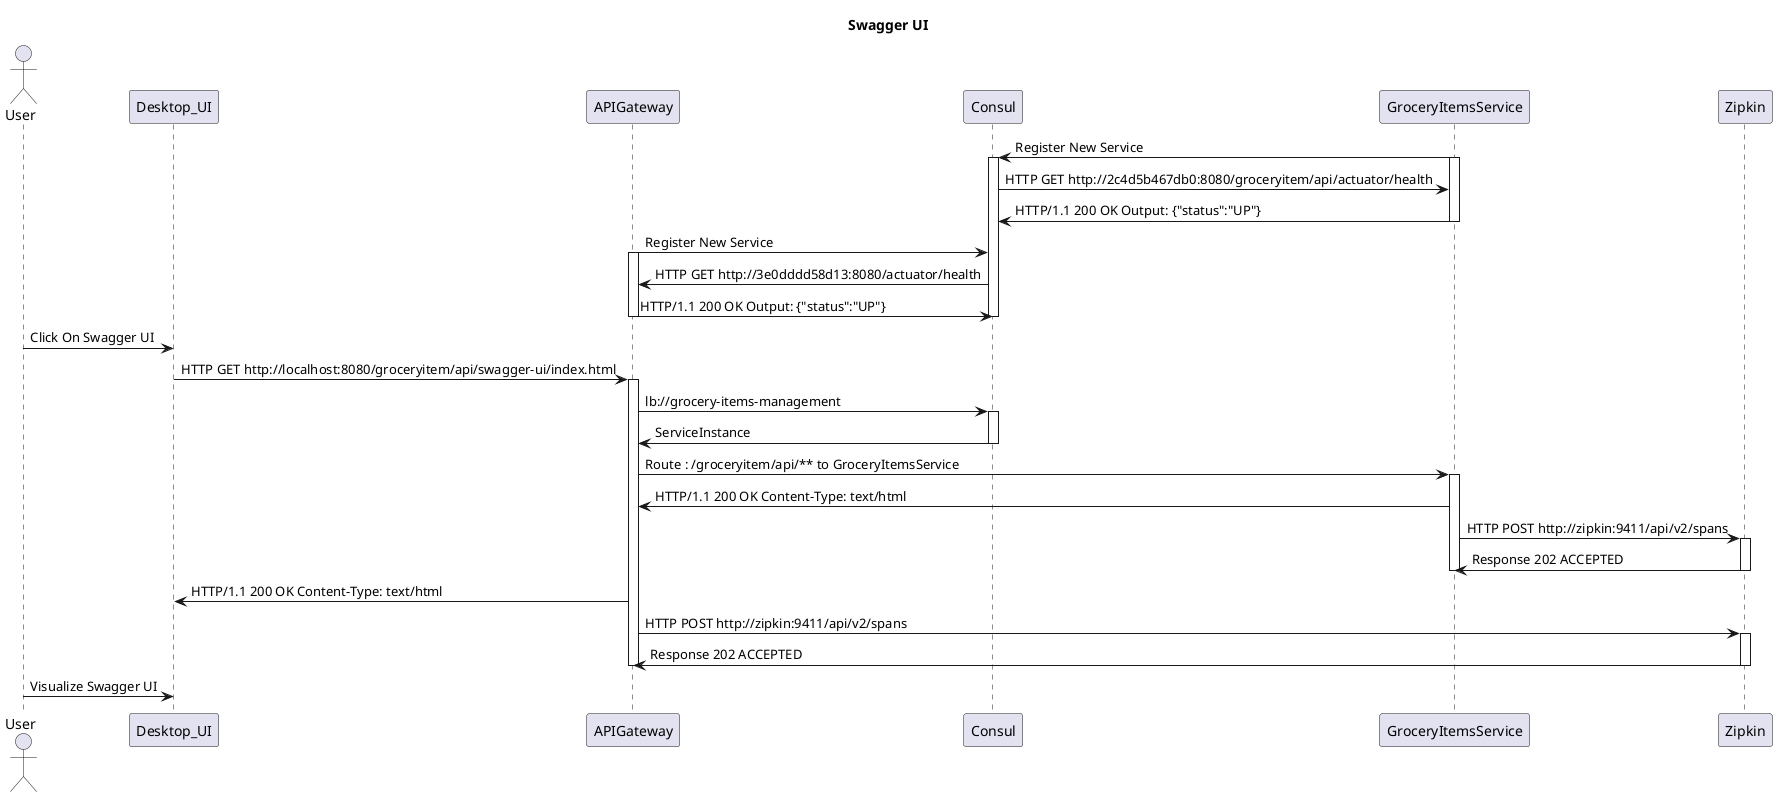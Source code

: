@startuml
'https://plantuml.com/sequence-diagram



title Swagger UI

actor User

participant Desktop_UI

participant APIGateway

participant Consul

participant GroceryItemsService

participant Zipkin

GroceryItemsService -> Consul : Register New Service
activate GroceryItemsService
activate Consul
Consul -> GroceryItemsService : HTTP GET http://2c4d5b467db0:8080/groceryitem/api/actuator/health
GroceryItemsService -> Consul : HTTP/1.1 200 OK Output: {"status":"UP"}
deactivate GroceryItemsService
APIGateway -> Consul : Register New Service
activate APIGateway
Consul -> APIGateway : HTTP GET http://3e0dddd58d13:8080/actuator/health
APIGateway -> Consul : HTTP/1.1 200 OK Output: {"status":"UP"}
deactivate APIGateway
deactivate Consul
User -> Desktop_UI : Click On Swagger UI
Desktop_UI -> APIGateway : HTTP GET http://localhost:8080/groceryitem/api/swagger-ui/index.html
activate APIGateway
APIGateway -> Consul : lb://grocery-items-management
activate Consul
Consul -> APIGateway : ServiceInstance
deactivate Consul
APIGateway -> GroceryItemsService : Route : /groceryitem/api/** to GroceryItemsService
activate GroceryItemsService
GroceryItemsService -> APIGateway : HTTP/1.1 200 OK Content-Type: text/html
GroceryItemsService -> Zipkin : HTTP POST http://zipkin:9411/api/v2/spans
activate Zipkin
Zipkin -> GroceryItemsService : Response 202 ACCEPTED
deactivate Zipkin
deactivate GroceryItemsService
APIGateway -> Desktop_UI : HTTP/1.1 200 OK Content-Type: text/html
APIGateway -> Zipkin : HTTP POST http://zipkin:9411/api/v2/spans
activate Zipkin
Zipkin -> APIGateway : Response 202 ACCEPTED
deactivate Zipkin
deactivate APIGateway
User -> Desktop_UI : Visualize Swagger UI






@enduml